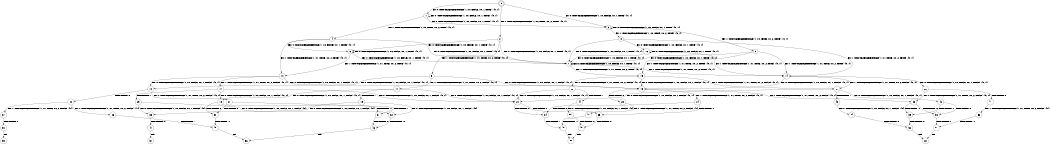 digraph BCG {
size = "7, 10.5";
center = TRUE;
node [shape = circle];
0 [peripheries = 2];
0 -> 1 [label = "EX !0 !ATOMIC_EXCH_BRANCH (1, +0, FALSE, +0, 1, TRUE) !{0, 1}"];
0 -> 2 [label = "EX !1 !ATOMIC_EXCH_BRANCH (1, +0, TRUE, +0, 2, TRUE) !{0, 1}"];
0 -> 3 [label = "EX !0 !ATOMIC_EXCH_BRANCH (1, +0, FALSE, +0, 1, TRUE) !{0, 1}"];
1 -> 1 [label = "EX !0 !ATOMIC_EXCH_BRANCH (1, +0, FALSE, +0, 1, TRUE) !{0, 1}"];
1 -> 4 [label = "EX !1 !ATOMIC_EXCH_BRANCH (1, +0, TRUE, +0, 2, TRUE) !{0, 1}"];
1 -> 3 [label = "EX !0 !ATOMIC_EXCH_BRANCH (1, +0, FALSE, +0, 1, TRUE) !{0, 1}"];
2 -> 5 [label = "EX !1 !ATOMIC_EXCH_BRANCH (1, +1, TRUE, +0, 2, TRUE) !{0, 1}"];
2 -> 6 [label = "EX !0 !ATOMIC_EXCH_BRANCH (1, +0, FALSE, +0, 1, TRUE) !{0, 1}"];
2 -> 7 [label = "EX !0 !ATOMIC_EXCH_BRANCH (1, +0, FALSE, +0, 1, TRUE) !{0, 1}"];
3 -> 8 [label = "EX !1 !ATOMIC_EXCH_BRANCH (1, +0, TRUE, +0, 2, TRUE) !{0, 1}"];
3 -> 3 [label = "EX !0 !ATOMIC_EXCH_BRANCH (1, +0, FALSE, +0, 1, TRUE) !{0, 1}"];
3 -> 9 [label = "EX !1 !ATOMIC_EXCH_BRANCH (1, +0, TRUE, +0, 2, TRUE) !{0, 1}"];
4 -> 6 [label = "EX !0 !ATOMIC_EXCH_BRANCH (1, +0, FALSE, +0, 1, TRUE) !{0, 1}"];
4 -> 10 [label = "EX !1 !ATOMIC_EXCH_BRANCH (1, +1, TRUE, +0, 2, TRUE) !{0, 1}"];
4 -> 7 [label = "EX !0 !ATOMIC_EXCH_BRANCH (1, +0, FALSE, +0, 1, TRUE) !{0, 1}"];
5 -> 11 [label = "EX !1 !ATOMIC_EXCH_BRANCH (1, +1, TRUE, +0, 2, FALSE) !{0, 1}"];
5 -> 12 [label = "EX !0 !ATOMIC_EXCH_BRANCH (1, +0, FALSE, +0, 1, FALSE) !{0, 1}"];
5 -> 13 [label = "EX !0 !ATOMIC_EXCH_BRANCH (1, +0, FALSE, +0, 1, FALSE) !{0, 1}"];
6 -> 6 [label = "EX !0 !ATOMIC_EXCH_BRANCH (1, +0, FALSE, +0, 1, TRUE) !{0, 1}"];
6 -> 10 [label = "EX !1 !ATOMIC_EXCH_BRANCH (1, +1, TRUE, +0, 2, TRUE) !{0, 1}"];
6 -> 7 [label = "EX !0 !ATOMIC_EXCH_BRANCH (1, +0, FALSE, +0, 1, TRUE) !{0, 1}"];
7 -> 14 [label = "EX !1 !ATOMIC_EXCH_BRANCH (1, +1, TRUE, +0, 2, TRUE) !{0, 1}"];
7 -> 7 [label = "EX !0 !ATOMIC_EXCH_BRANCH (1, +0, FALSE, +0, 1, TRUE) !{0, 1}"];
7 -> 15 [label = "EX !1 !ATOMIC_EXCH_BRANCH (1, +1, TRUE, +0, 2, TRUE) !{0, 1}"];
8 -> 16 [label = "EX !0 !ATOMIC_EXCH_BRANCH (1, +0, FALSE, +0, 1, TRUE) !{0, 1}"];
8 -> 14 [label = "EX !1 !ATOMIC_EXCH_BRANCH (1, +1, TRUE, +0, 2, TRUE) !{0, 1}"];
8 -> 7 [label = "EX !0 !ATOMIC_EXCH_BRANCH (1, +0, FALSE, +0, 1, TRUE) !{0, 1}"];
9 -> 14 [label = "EX !1 !ATOMIC_EXCH_BRANCH (1, +1, TRUE, +0, 2, TRUE) !{0, 1}"];
9 -> 7 [label = "EX !0 !ATOMIC_EXCH_BRANCH (1, +0, FALSE, +0, 1, TRUE) !{0, 1}"];
9 -> 15 [label = "EX !1 !ATOMIC_EXCH_BRANCH (1, +1, TRUE, +0, 2, TRUE) !{0, 1}"];
10 -> 12 [label = "EX !0 !ATOMIC_EXCH_BRANCH (1, +0, FALSE, +0, 1, FALSE) !{0, 1}"];
10 -> 17 [label = "EX !1 !ATOMIC_EXCH_BRANCH (1, +1, TRUE, +0, 2, FALSE) !{0, 1}"];
10 -> 13 [label = "EX !0 !ATOMIC_EXCH_BRANCH (1, +0, FALSE, +0, 1, FALSE) !{0, 1}"];
11 -> 18 [label = "EX !0 !ATOMIC_EXCH_BRANCH (1, +0, FALSE, +0, 1, FALSE) !{0, 1}"];
11 -> 19 [label = "TERMINATE !1"];
11 -> 20 [label = "EX !0 !ATOMIC_EXCH_BRANCH (1, +0, FALSE, +0, 1, FALSE) !{0, 1}"];
12 -> 21 [label = "EX !1 !ATOMIC_EXCH_BRANCH (1, +1, TRUE, +0, 2, FALSE) !{0, 1}"];
12 -> 22 [label = "TERMINATE !0"];
13 -> 23 [label = "EX !1 !ATOMIC_EXCH_BRANCH (1, +1, TRUE, +0, 2, FALSE) !{0, 1}"];
13 -> 24 [label = "EX !1 !ATOMIC_EXCH_BRANCH (1, +1, TRUE, +0, 2, FALSE) !{0, 1}"];
13 -> 25 [label = "TERMINATE !0"];
14 -> 26 [label = "EX !0 !ATOMIC_EXCH_BRANCH (1, +0, FALSE, +0, 1, FALSE) !{0, 1}"];
14 -> 27 [label = "EX !1 !ATOMIC_EXCH_BRANCH (1, +1, TRUE, +0, 2, FALSE) !{0, 1}"];
14 -> 13 [label = "EX !0 !ATOMIC_EXCH_BRANCH (1, +0, FALSE, +0, 1, FALSE) !{0, 1}"];
15 -> 27 [label = "EX !1 !ATOMIC_EXCH_BRANCH (1, +1, TRUE, +0, 2, FALSE) !{0, 1}"];
15 -> 13 [label = "EX !0 !ATOMIC_EXCH_BRANCH (1, +0, FALSE, +0, 1, FALSE) !{0, 1}"];
15 -> 28 [label = "EX !1 !ATOMIC_EXCH_BRANCH (1, +1, TRUE, +0, 2, FALSE) !{0, 1}"];
16 -> 16 [label = "EX !0 !ATOMIC_EXCH_BRANCH (1, +0, FALSE, +0, 1, TRUE) !{0, 1}"];
16 -> 14 [label = "EX !1 !ATOMIC_EXCH_BRANCH (1, +1, TRUE, +0, 2, TRUE) !{0, 1}"];
16 -> 7 [label = "EX !0 !ATOMIC_EXCH_BRANCH (1, +0, FALSE, +0, 1, TRUE) !{0, 1}"];
17 -> 18 [label = "EX !0 !ATOMIC_EXCH_BRANCH (1, +0, FALSE, +0, 1, FALSE) !{0, 1}"];
17 -> 29 [label = "TERMINATE !1"];
17 -> 20 [label = "EX !0 !ATOMIC_EXCH_BRANCH (1, +0, FALSE, +0, 1, FALSE) !{0, 1}"];
18 -> 30 [label = "TERMINATE !0"];
18 -> 31 [label = "TERMINATE !1"];
19 -> 32 [label = "EX !0 !ATOMIC_EXCH_BRANCH (1, +0, FALSE, +0, 1, FALSE) !{0}"];
19 -> 33 [label = "EX !0 !ATOMIC_EXCH_BRANCH (1, +0, FALSE, +0, 1, FALSE) !{0}"];
20 -> 34 [label = "TERMINATE !0"];
20 -> 35 [label = "TERMINATE !1"];
21 -> 30 [label = "TERMINATE !0"];
21 -> 31 [label = "TERMINATE !1"];
22 -> 36 [label = "EX !1 !ATOMIC_EXCH_BRANCH (1, +1, TRUE, +0, 2, FALSE) !{1}"];
22 -> 37 [label = "EX !1 !ATOMIC_EXCH_BRANCH (1, +1, TRUE, +0, 2, FALSE) !{1}"];
23 -> 38 [label = "TERMINATE !0"];
23 -> 39 [label = "TERMINATE !1"];
24 -> 34 [label = "TERMINATE !0"];
24 -> 35 [label = "TERMINATE !1"];
25 -> 40 [label = "EX !1 !ATOMIC_EXCH_BRANCH (1, +1, TRUE, +0, 2, FALSE) !{1}"];
26 -> 23 [label = "EX !1 !ATOMIC_EXCH_BRANCH (1, +1, TRUE, +0, 2, FALSE) !{0, 1}"];
26 -> 41 [label = "TERMINATE !0"];
27 -> 42 [label = "EX !0 !ATOMIC_EXCH_BRANCH (1, +0, FALSE, +0, 1, FALSE) !{0, 1}"];
27 -> 43 [label = "TERMINATE !1"];
27 -> 20 [label = "EX !0 !ATOMIC_EXCH_BRANCH (1, +0, FALSE, +0, 1, FALSE) !{0, 1}"];
28 -> 20 [label = "EX !0 !ATOMIC_EXCH_BRANCH (1, +0, FALSE, +0, 1, FALSE) !{0, 1}"];
28 -> 44 [label = "TERMINATE !1"];
29 -> 32 [label = "EX !0 !ATOMIC_EXCH_BRANCH (1, +0, FALSE, +0, 1, FALSE) !{0}"];
29 -> 33 [label = "EX !0 !ATOMIC_EXCH_BRANCH (1, +0, FALSE, +0, 1, FALSE) !{0}"];
30 -> 45 [label = "TERMINATE !1"];
31 -> 46 [label = "TERMINATE !0"];
32 -> 46 [label = "TERMINATE !0"];
33 -> 47 [label = "TERMINATE !0"];
34 -> 48 [label = "TERMINATE !1"];
35 -> 49 [label = "TERMINATE !0"];
36 -> 45 [label = "TERMINATE !1"];
37 -> 50 [label = "TERMINATE !1"];
38 -> 51 [label = "TERMINATE !1"];
39 -> 52 [label = "TERMINATE !0"];
40 -> 48 [label = "TERMINATE !1"];
41 -> 53 [label = "EX !1 !ATOMIC_EXCH_BRANCH (1, +1, TRUE, +0, 2, FALSE) !{1}"];
42 -> 38 [label = "TERMINATE !0"];
42 -> 39 [label = "TERMINATE !1"];
43 -> 54 [label = "EX !0 !ATOMIC_EXCH_BRANCH (1, +0, FALSE, +0, 1, FALSE) !{0}"];
44 -> 55 [label = "EX !0 !ATOMIC_EXCH_BRANCH (1, +0, FALSE, +0, 1, FALSE) !{0}"];
45 -> 56 [label = "exit"];
46 -> 56 [label = "exit"];
47 -> 57 [label = "exit"];
48 -> 58 [label = "exit"];
49 -> 58 [label = "exit"];
50 -> 59 [label = "exit"];
51 -> 60 [label = "exit"];
52 -> 60 [label = "exit"];
53 -> 51 [label = "TERMINATE !1"];
54 -> 52 [label = "TERMINATE !0"];
55 -> 49 [label = "TERMINATE !0"];
}
